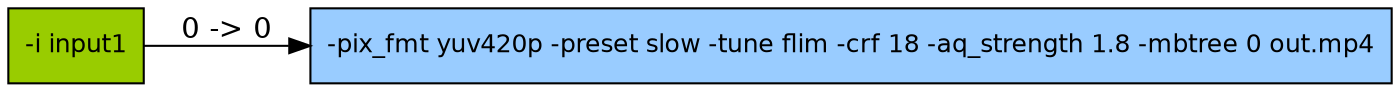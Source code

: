 digraph {
	rankdir=LR
	fontname=Helvetica
	fontsize=12
	"2b909728b8e78ecc" [label="-i input1" fillcolor="#99cc00" fontname=Helvetica fontsize=12 shape=box style=filled]
	"40c9ca558343f4bc" [label="-pix_fmt yuv420p -preset slow -tune flim -crf 18 -aq_strength 1.8 -mbtree 0 out.mp4" fillcolor="#99ccff" fontname=Helvetica fontsize=12 shape=box style=filled]
	"2b909728b8e78ecc" -> "40c9ca558343f4bc" [label="0 -> 0"]
}
